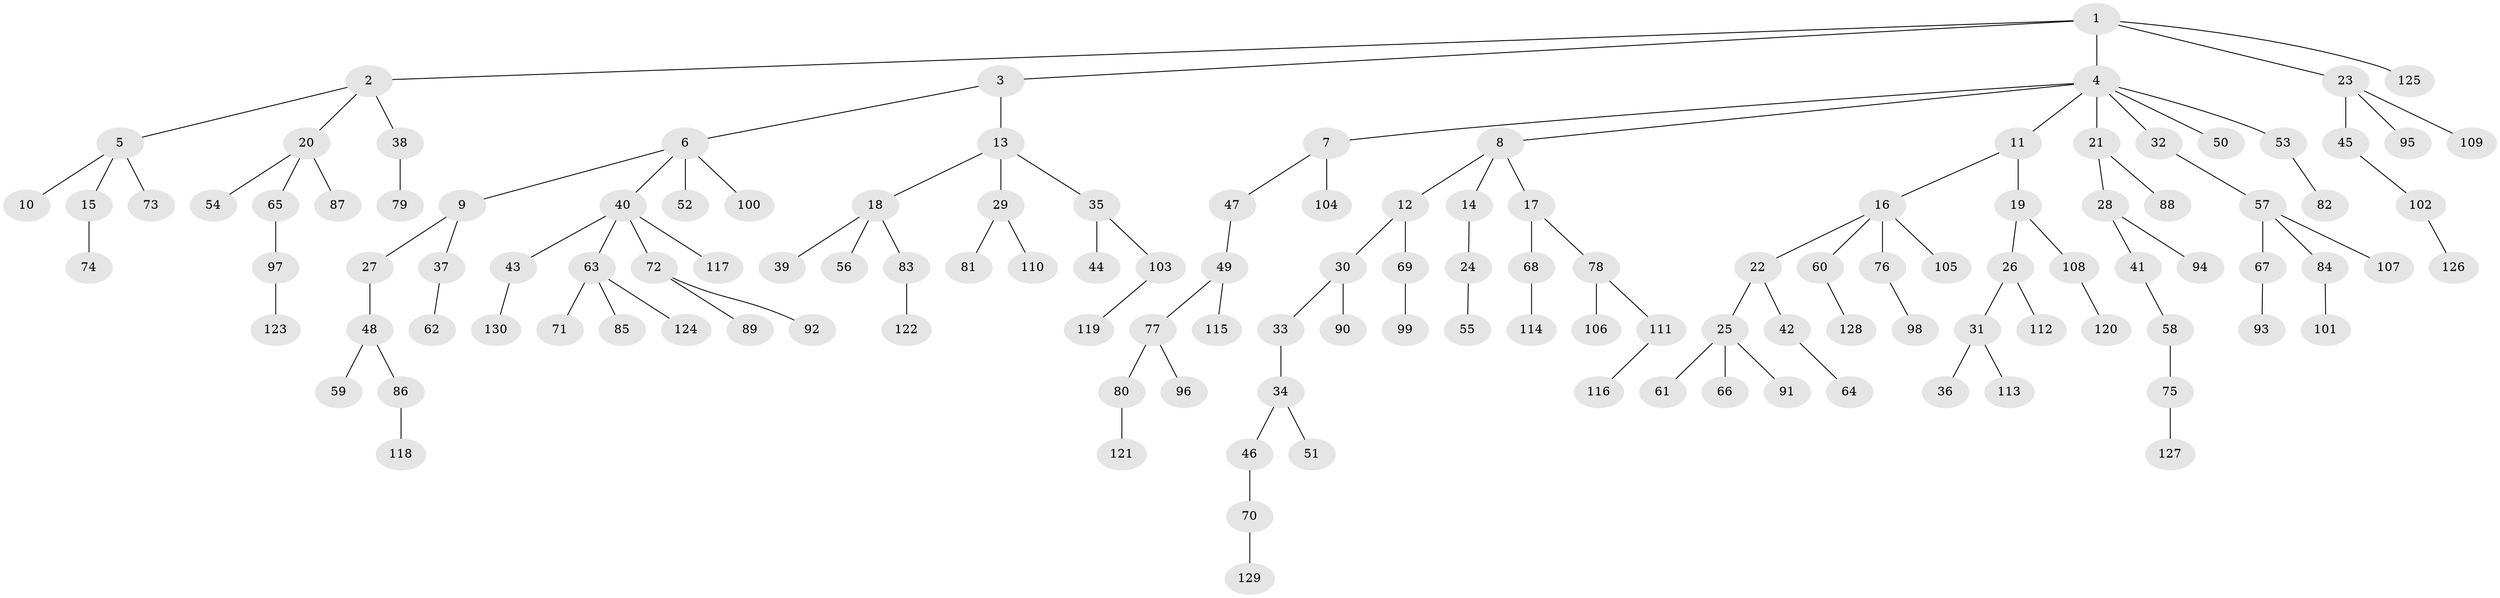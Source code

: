 // coarse degree distribution, {3: 0.13846153846153847, 4: 0.07692307692307693, 2: 0.3230769230769231, 1: 0.4307692307692308, 6: 0.015384615384615385, 5: 0.015384615384615385}
// Generated by graph-tools (version 1.1) at 2025/37/03/04/25 23:37:28]
// undirected, 130 vertices, 129 edges
graph export_dot {
  node [color=gray90,style=filled];
  1;
  2;
  3;
  4;
  5;
  6;
  7;
  8;
  9;
  10;
  11;
  12;
  13;
  14;
  15;
  16;
  17;
  18;
  19;
  20;
  21;
  22;
  23;
  24;
  25;
  26;
  27;
  28;
  29;
  30;
  31;
  32;
  33;
  34;
  35;
  36;
  37;
  38;
  39;
  40;
  41;
  42;
  43;
  44;
  45;
  46;
  47;
  48;
  49;
  50;
  51;
  52;
  53;
  54;
  55;
  56;
  57;
  58;
  59;
  60;
  61;
  62;
  63;
  64;
  65;
  66;
  67;
  68;
  69;
  70;
  71;
  72;
  73;
  74;
  75;
  76;
  77;
  78;
  79;
  80;
  81;
  82;
  83;
  84;
  85;
  86;
  87;
  88;
  89;
  90;
  91;
  92;
  93;
  94;
  95;
  96;
  97;
  98;
  99;
  100;
  101;
  102;
  103;
  104;
  105;
  106;
  107;
  108;
  109;
  110;
  111;
  112;
  113;
  114;
  115;
  116;
  117;
  118;
  119;
  120;
  121;
  122;
  123;
  124;
  125;
  126;
  127;
  128;
  129;
  130;
  1 -- 2;
  1 -- 3;
  1 -- 4;
  1 -- 23;
  1 -- 125;
  2 -- 5;
  2 -- 20;
  2 -- 38;
  3 -- 6;
  3 -- 13;
  4 -- 7;
  4 -- 8;
  4 -- 11;
  4 -- 21;
  4 -- 32;
  4 -- 50;
  4 -- 53;
  5 -- 10;
  5 -- 15;
  5 -- 73;
  6 -- 9;
  6 -- 40;
  6 -- 52;
  6 -- 100;
  7 -- 47;
  7 -- 104;
  8 -- 12;
  8 -- 14;
  8 -- 17;
  9 -- 27;
  9 -- 37;
  11 -- 16;
  11 -- 19;
  12 -- 30;
  12 -- 69;
  13 -- 18;
  13 -- 29;
  13 -- 35;
  14 -- 24;
  15 -- 74;
  16 -- 22;
  16 -- 60;
  16 -- 76;
  16 -- 105;
  17 -- 68;
  17 -- 78;
  18 -- 39;
  18 -- 56;
  18 -- 83;
  19 -- 26;
  19 -- 108;
  20 -- 54;
  20 -- 65;
  20 -- 87;
  21 -- 28;
  21 -- 88;
  22 -- 25;
  22 -- 42;
  23 -- 45;
  23 -- 95;
  23 -- 109;
  24 -- 55;
  25 -- 61;
  25 -- 66;
  25 -- 91;
  26 -- 31;
  26 -- 112;
  27 -- 48;
  28 -- 41;
  28 -- 94;
  29 -- 81;
  29 -- 110;
  30 -- 33;
  30 -- 90;
  31 -- 36;
  31 -- 113;
  32 -- 57;
  33 -- 34;
  34 -- 46;
  34 -- 51;
  35 -- 44;
  35 -- 103;
  37 -- 62;
  38 -- 79;
  40 -- 43;
  40 -- 63;
  40 -- 72;
  40 -- 117;
  41 -- 58;
  42 -- 64;
  43 -- 130;
  45 -- 102;
  46 -- 70;
  47 -- 49;
  48 -- 59;
  48 -- 86;
  49 -- 77;
  49 -- 115;
  53 -- 82;
  57 -- 67;
  57 -- 84;
  57 -- 107;
  58 -- 75;
  60 -- 128;
  63 -- 71;
  63 -- 85;
  63 -- 124;
  65 -- 97;
  67 -- 93;
  68 -- 114;
  69 -- 99;
  70 -- 129;
  72 -- 89;
  72 -- 92;
  75 -- 127;
  76 -- 98;
  77 -- 80;
  77 -- 96;
  78 -- 106;
  78 -- 111;
  80 -- 121;
  83 -- 122;
  84 -- 101;
  86 -- 118;
  97 -- 123;
  102 -- 126;
  103 -- 119;
  108 -- 120;
  111 -- 116;
}
